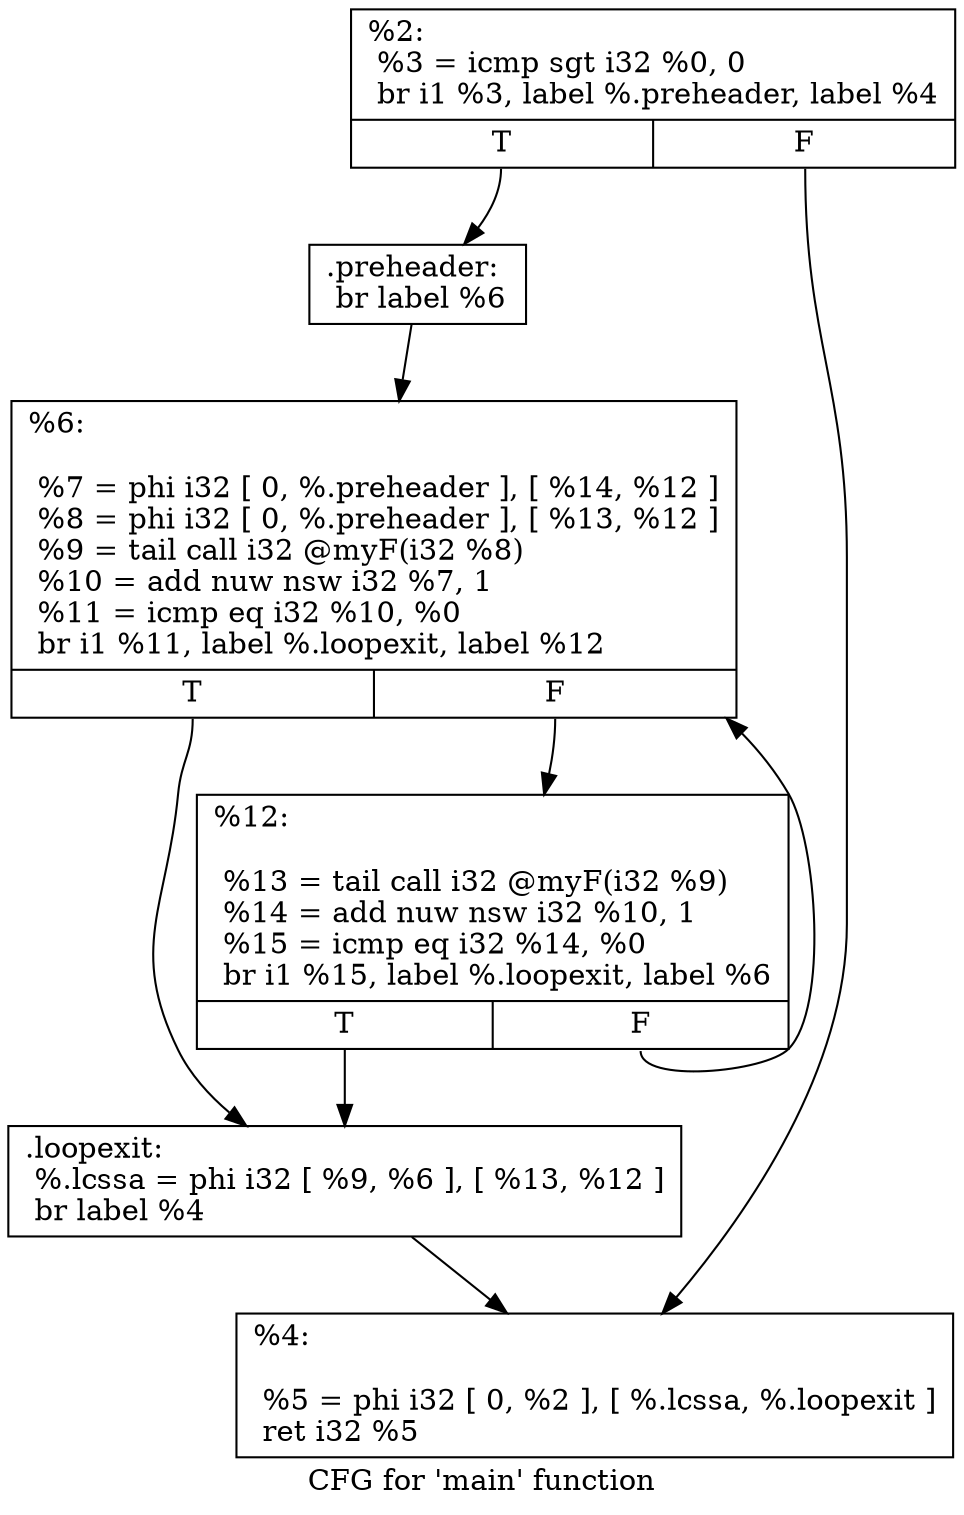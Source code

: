digraph "CFG for 'main' function" {
	label="CFG for 'main' function";

	Node0x442c200 [shape=record,label="{%2:\l  %3 = icmp sgt i32 %0, 0\l  br i1 %3, label %.preheader, label %4\l|{<s0>T|<s1>F}}"];
	Node0x442c200:s0 -> Node0x442c2f0;
	Node0x442c200:s1 -> Node0x442c480;
	Node0x442c2f0 [shape=record,label="{.preheader:                                       \l  br label %6\l}"];
	Node0x442c2f0 -> Node0x4429a60;
	Node0x442c630 [shape=record,label="{.loopexit:                                        \l  %.lcssa = phi i32 [ %9, %6 ], [ %13, %12 ]\l  br label %4\l}"];
	Node0x442c630 -> Node0x442c480;
	Node0x442c480 [shape=record,label="{%4:\l\l  %5 = phi i32 [ 0, %2 ], [ %.lcssa, %.loopexit ]\l  ret i32 %5\l}"];
	Node0x4429a60 [shape=record,label="{%6:\l\l  %7 = phi i32 [ 0, %.preheader ], [ %14, %12 ]\l  %8 = phi i32 [ 0, %.preheader ], [ %13, %12 ]\l  %9 = tail call i32 @myF(i32 %8)\l  %10 = add nuw nsw i32 %7, 1\l  %11 = icmp eq i32 %10, %0\l  br i1 %11, label %.loopexit, label %12\l|{<s0>T|<s1>F}}"];
	Node0x4429a60:s0 -> Node0x442c630;
	Node0x4429a60:s1 -> Node0x442c790;
	Node0x442c790 [shape=record,label="{%12:\l\l  %13 = tail call i32 @myF(i32 %9)\l  %14 = add nuw nsw i32 %10, 1\l  %15 = icmp eq i32 %14, %0\l  br i1 %15, label %.loopexit, label %6\l|{<s0>T|<s1>F}}"];
	Node0x442c790:s0 -> Node0x442c630;
	Node0x442c790:s1 -> Node0x4429a60;
}
